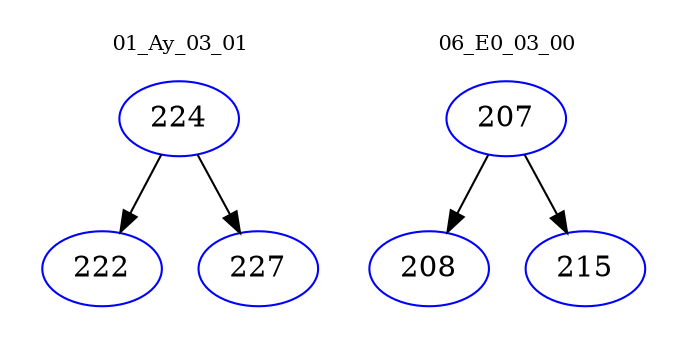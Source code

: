 digraph{
subgraph cluster_0 {
color = white
label = "01_Ay_03_01";
fontsize=10;
T0_224 [label="224", color="blue"]
T0_224 -> T0_222 [color="black"]
T0_222 [label="222", color="blue"]
T0_224 -> T0_227 [color="black"]
T0_227 [label="227", color="blue"]
}
subgraph cluster_1 {
color = white
label = "06_E0_03_00";
fontsize=10;
T1_207 [label="207", color="blue"]
T1_207 -> T1_208 [color="black"]
T1_208 [label="208", color="blue"]
T1_207 -> T1_215 [color="black"]
T1_215 [label="215", color="blue"]
}
}
